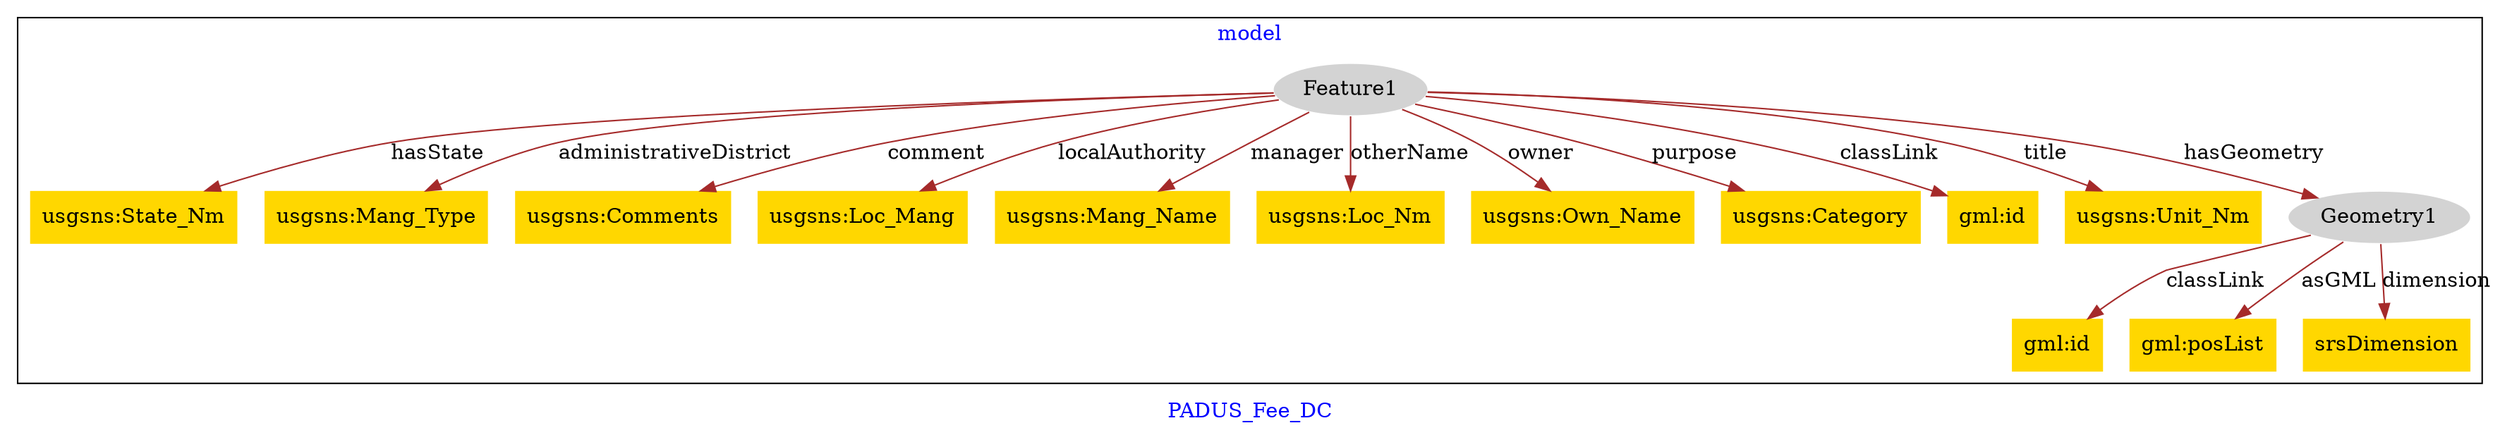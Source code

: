 digraph n0 {
fontcolor="blue"
remincross="true"
label="PADUS_Fee_DC"
subgraph cluster {
label="model"
n2[style="filled",color="white",fillcolor="lightgray",label="Feature1"];
n3[shape="plaintext",style="filled",fillcolor="gold",label="usgsns:State_Nm"];
n4[shape="plaintext",style="filled",fillcolor="gold",label="usgsns:Mang_Type"];
n5[shape="plaintext",style="filled",fillcolor="gold",label="usgsns:Comments"];
n6[shape="plaintext",style="filled",fillcolor="gold",label="usgsns:Loc_Mang"];
n7[shape="plaintext",style="filled",fillcolor="gold",label="usgsns:Mang_Name"];
n8[shape="plaintext",style="filled",fillcolor="gold",label="usgsns:Loc_Nm"];
n9[shape="plaintext",style="filled",fillcolor="gold",label="usgsns:Own_Name"];
n10[shape="plaintext",style="filled",fillcolor="gold",label="usgsns:Category"];
n11[shape="plaintext",style="filled",fillcolor="gold",label="gml:id"];
n12[shape="plaintext",style="filled",fillcolor="gold",label="usgsns:Unit_Nm"];
n13[style="filled",color="white",fillcolor="lightgray",label="Geometry1"];
n14[shape="plaintext",style="filled",fillcolor="gold",label="gml:id"];
n15[shape="plaintext",style="filled",fillcolor="gold",label="gml:posList"];
n16[shape="plaintext",style="filled",fillcolor="gold",label="srsDimension"];
}
n2 -> n3[color="brown",fontcolor="black",label="hasState"]
n2 -> n4[color="brown",fontcolor="black",label="administrativeDistrict"]
n2 -> n5[color="brown",fontcolor="black",label="comment"]
n2 -> n6[color="brown",fontcolor="black",label="localAuthority"]
n2 -> n7[color="brown",fontcolor="black",label="manager"]
n2 -> n8[color="brown",fontcolor="black",label="otherName"]
n2 -> n9[color="brown",fontcolor="black",label="owner"]
n2 -> n10[color="brown",fontcolor="black",label="purpose"]
n2 -> n11[color="brown",fontcolor="black",label="classLink"]
n2 -> n12[color="brown",fontcolor="black",label="title"]
n2 -> n13[color="brown",fontcolor="black",label="hasGeometry"]
n13 -> n14[color="brown",fontcolor="black",label="classLink"]
n13 -> n15[color="brown",fontcolor="black",label="asGML"]
n13 -> n16[color="brown",fontcolor="black",label="dimension"]
}
